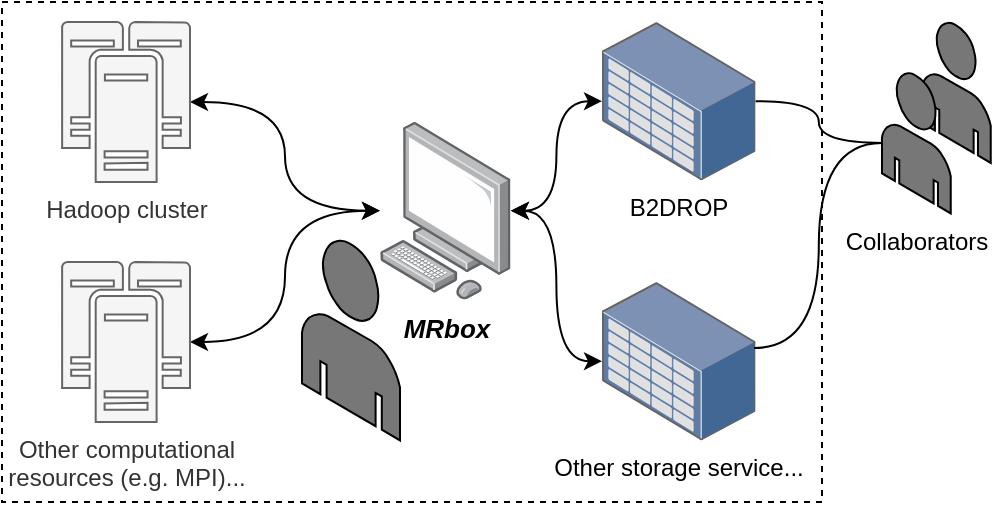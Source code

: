 <mxfile version="13.9.5" type="device"><diagram id="uCZhRfCsaoE2MPfbm71Z" name="Page-1"><mxGraphModel dx="748" dy="593" grid="1" gridSize="10" guides="1" tooltips="1" connect="1" arrows="1" fold="1" page="1" pageScale="1" pageWidth="850" pageHeight="1100" math="0" shadow="0"><root><mxCell id="0"/><mxCell id="1" parent="0"/><mxCell id="76IKqbTkzNejGst58jA_-13" value="" style="rounded=0;whiteSpace=wrap;html=1;strokeColor=#000000;fillColor=none;dashed=1;verticalAlign=top;align=left;fontStyle=2" vertex="1" parent="1"><mxGeometry x="140" y="190" width="410" height="250" as="geometry"/></mxCell><mxCell id="76IKqbTkzNejGst58jA_-16" style="edgeStyle=orthogonalEdgeStyle;curved=1;rounded=0;orthogonalLoop=1;jettySize=auto;html=1;startArrow=classic;startFill=1;" edge="1" parent="1" source="76IKqbTkzNejGst58jA_-2" target="76IKqbTkzNejGst58jA_-4"><mxGeometry relative="1" as="geometry"/></mxCell><mxCell id="76IKqbTkzNejGst58jA_-17" style="edgeStyle=orthogonalEdgeStyle;curved=1;rounded=0;orthogonalLoop=1;jettySize=auto;html=1;startArrow=classic;startFill=1;" edge="1" parent="1" source="76IKqbTkzNejGst58jA_-2" target="76IKqbTkzNejGst58jA_-8"><mxGeometry relative="1" as="geometry"/></mxCell><mxCell id="76IKqbTkzNejGst58jA_-2" value="&lt;span style=&quot;font-size: 13px&quot;&gt;MRbox&lt;/span&gt;" style="points=[];aspect=fixed;html=1;align=center;shadow=0;dashed=0;image;image=img/lib/allied_telesis/computer_and_terminals/Personal_Computer.svg;fontStyle=3" vertex="1" parent="1"><mxGeometry x="329" y="250" width="65.44" height="88.69" as="geometry"/></mxCell><mxCell id="76IKqbTkzNejGst58jA_-14" style="edgeStyle=orthogonalEdgeStyle;curved=1;rounded=0;orthogonalLoop=1;jettySize=auto;html=1;exitX=1;exitY=0.5;exitDx=0;exitDy=0;exitPerimeter=0;startArrow=classic;startFill=1;" edge="1" parent="1" source="76IKqbTkzNejGst58jA_-3" target="76IKqbTkzNejGst58jA_-2"><mxGeometry relative="1" as="geometry"/></mxCell><mxCell id="76IKqbTkzNejGst58jA_-3" value="Hadoop cluster" style="aspect=fixed;pointerEvents=1;shadow=0;dashed=0;html=1;labelPosition=center;verticalLabelPosition=bottom;verticalAlign=top;align=center;shape=mxgraph.mscae.enterprise.cluster_server;fillColor=#f5f5f5;strokeColor=#666666;fontColor=#333333;" vertex="1" parent="1"><mxGeometry x="170" y="200" width="64" height="80" as="geometry"/></mxCell><mxCell id="76IKqbTkzNejGst58jA_-4" value="B2DROP" style="points=[];aspect=fixed;html=1;align=center;shadow=0;dashed=0;image;image=img/lib/allied_telesis/storage/Datacenter_Server_Storage_Unit_Large.svg;" vertex="1" parent="1"><mxGeometry x="440" y="200" width="76.8" height="79.2" as="geometry"/></mxCell><mxCell id="76IKqbTkzNejGst58jA_-15" style="edgeStyle=orthogonalEdgeStyle;curved=1;rounded=0;orthogonalLoop=1;jettySize=auto;html=1;startArrow=classic;startFill=1;" edge="1" parent="1" source="76IKqbTkzNejGst58jA_-5" target="76IKqbTkzNejGst58jA_-2"><mxGeometry relative="1" as="geometry"/></mxCell><mxCell id="76IKqbTkzNejGst58jA_-5" value="Other computational &lt;br&gt;resources (e.g. MPI)..." style="aspect=fixed;pointerEvents=1;shadow=0;dashed=0;html=1;labelPosition=center;verticalLabelPosition=bottom;verticalAlign=top;align=center;shape=mxgraph.mscae.enterprise.cluster_server;fillColor=#f5f5f5;strokeColor=#666666;fontColor=#333333;" vertex="1" parent="1"><mxGeometry x="170" y="320" width="64" height="80" as="geometry"/></mxCell><mxCell id="76IKqbTkzNejGst58jA_-8" value="Other storage service..." style="points=[];aspect=fixed;html=1;align=center;shadow=0;dashed=0;image;image=img/lib/allied_telesis/storage/Datacenter_Server_Storage_Unit_Large.svg;" vertex="1" parent="1"><mxGeometry x="440" y="330" width="76.8" height="79.2" as="geometry"/></mxCell><mxCell id="76IKqbTkzNejGst58jA_-10" value="" style="verticalLabelPosition=bottom;html=1;verticalAlign=top;strokeWidth=1;align=center;outlineConnect=0;dashed=0;outlineConnect=0;shape=mxgraph.aws3d.end_user;fillColor=#777777;aspect=fixed;" vertex="1" parent="1"><mxGeometry x="290" y="308.74" width="49" height="100.46" as="geometry"/></mxCell><mxCell id="76IKqbTkzNejGst58jA_-11" value="" style="verticalLabelPosition=bottom;html=1;verticalAlign=top;strokeWidth=1;align=center;outlineConnect=0;dashed=0;outlineConnect=0;shape=mxgraph.aws3d.end_user;fillColor=#777777;aspect=fixed;" vertex="1" parent="1"><mxGeometry x="600" y="200" width="34.37" height="70.46" as="geometry"/></mxCell><mxCell id="76IKqbTkzNejGst58jA_-18" style="edgeStyle=orthogonalEdgeStyle;curved=1;rounded=0;orthogonalLoop=1;jettySize=auto;html=1;startArrow=none;startFill=0;endArrow=none;endFill=0;" edge="1" parent="1" source="76IKqbTkzNejGst58jA_-12" target="76IKqbTkzNejGst58jA_-4"><mxGeometry relative="1" as="geometry"/></mxCell><mxCell id="76IKqbTkzNejGst58jA_-19" style="edgeStyle=orthogonalEdgeStyle;curved=1;rounded=0;orthogonalLoop=1;jettySize=auto;html=1;entryX=0.99;entryY=0.417;entryDx=0;entryDy=0;entryPerimeter=0;startArrow=none;startFill=0;endArrow=none;endFill=0;" edge="1" parent="1" source="76IKqbTkzNejGst58jA_-12" target="76IKqbTkzNejGst58jA_-8"><mxGeometry relative="1" as="geometry"/></mxCell><mxCell id="76IKqbTkzNejGst58jA_-12" value="Collaborators" style="verticalLabelPosition=bottom;html=1;verticalAlign=top;strokeWidth=1;align=center;outlineConnect=0;dashed=0;outlineConnect=0;shape=mxgraph.aws3d.end_user;fillColor=#777777;aspect=fixed;" vertex="1" parent="1"><mxGeometry x="580" y="225.23" width="34.37" height="70.46" as="geometry"/></mxCell></root></mxGraphModel></diagram></mxfile>